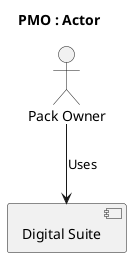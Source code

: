 @startuml
title PMO : Actor
actor "Pack Owner"  as P_PACK_OWNER 

component "Digital Suite"  as S_DIGITAL_SUITE 

   P_PACK_OWNER --> S_DIGITAL_SUITE : Uses


@enduml